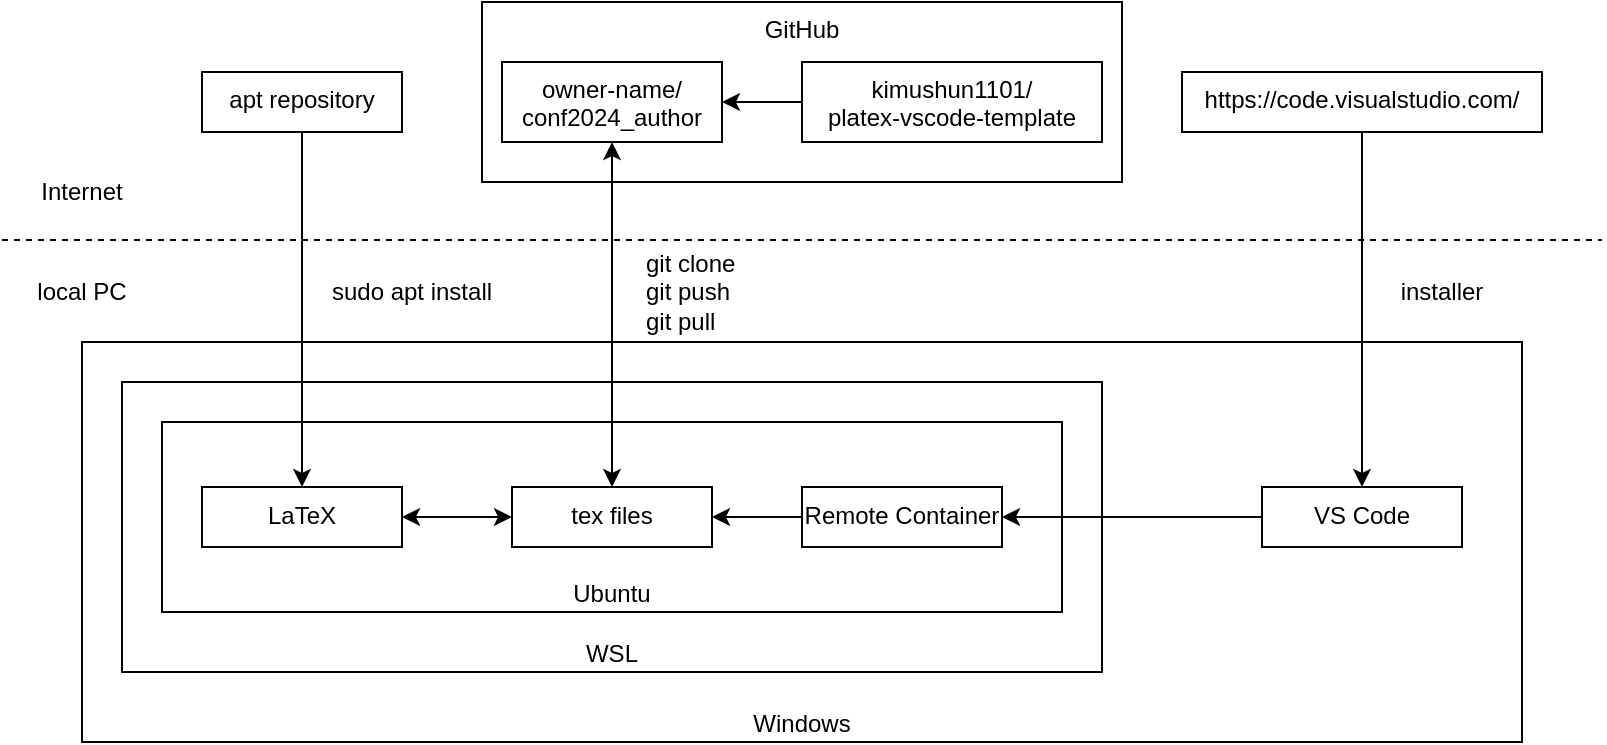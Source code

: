 <mxfile>
    <diagram id="hsaMyhC5TAO768nGAZjx" name="Page-1">
        <mxGraphModel dx="1265" dy="795" grid="1" gridSize="10" guides="1" tooltips="1" connect="1" arrows="1" fold="1" page="1" pageScale="1" pageWidth="1169" pageHeight="827" math="0" shadow="0">
            <root>
                <mxCell id="0"/>
                <mxCell id="1" parent="0"/>
                <mxCell id="2" value="Windows" style="rounded=0;whiteSpace=wrap;html=1;verticalAlign=bottom;" vertex="1" parent="1">
                    <mxGeometry x="120" y="320" width="720" height="200" as="geometry"/>
                </mxCell>
                <mxCell id="3" value="WSL" style="rounded=0;whiteSpace=wrap;html=1;verticalAlign=bottom;" vertex="1" parent="1">
                    <mxGeometry x="140" y="340" width="490" height="145" as="geometry"/>
                </mxCell>
                <mxCell id="4" value="Ubuntu" style="rounded=0;whiteSpace=wrap;html=1;verticalAlign=bottom;" vertex="1" parent="1">
                    <mxGeometry x="160" y="360" width="450" height="95" as="geometry"/>
                </mxCell>
                <mxCell id="5" value="LaTeX" style="rounded=0;whiteSpace=wrap;html=1;verticalAlign=top;" vertex="1" parent="1">
                    <mxGeometry x="180" y="392.5" width="100" height="30" as="geometry"/>
                </mxCell>
                <mxCell id="6" value="tex files" style="rounded=0;whiteSpace=wrap;html=1;verticalAlign=top;" vertex="1" parent="1">
                    <mxGeometry x="335" y="392.5" width="100" height="30" as="geometry"/>
                </mxCell>
                <mxCell id="25" style="edgeStyle=none;html=1;endArrow=classic;endFill=1;" edge="1" parent="1" source="7" target="24">
                    <mxGeometry relative="1" as="geometry"/>
                </mxCell>
                <mxCell id="7" value="VS Code" style="rounded=0;whiteSpace=wrap;html=1;verticalAlign=top;" vertex="1" parent="1">
                    <mxGeometry x="710" y="392.5" width="100" height="30" as="geometry"/>
                </mxCell>
                <mxCell id="12" style="edgeStyle=none;html=1;entryX=0.5;entryY=0;entryDx=0;entryDy=0;" edge="1" parent="1" source="8" target="5">
                    <mxGeometry relative="1" as="geometry"/>
                </mxCell>
                <mxCell id="8" value="apt repository" style="rounded=0;whiteSpace=wrap;html=1;verticalAlign=top;" vertex="1" parent="1">
                    <mxGeometry x="180" y="185" width="100" height="30" as="geometry"/>
                </mxCell>
                <mxCell id="9" value="GitHub" style="rounded=0;whiteSpace=wrap;html=1;verticalAlign=top;" vertex="1" parent="1">
                    <mxGeometry x="320" y="150" width="320" height="90" as="geometry"/>
                </mxCell>
                <mxCell id="14" style="edgeStyle=none;html=1;entryX=0.5;entryY=0;entryDx=0;entryDy=0;endArrow=classic;endFill=1;" edge="1" parent="1" source="11" target="7">
                    <mxGeometry relative="1" as="geometry"/>
                </mxCell>
                <mxCell id="11" value="https://code.visualstudio.com/" style="rounded=0;whiteSpace=wrap;html=1;verticalAlign=top;" vertex="1" parent="1">
                    <mxGeometry x="670" y="185" width="180" height="30" as="geometry"/>
                </mxCell>
                <mxCell id="15" value="" style="endArrow=none;dashed=1;html=1;" edge="1" parent="1">
                    <mxGeometry width="50" height="50" relative="1" as="geometry">
                        <mxPoint x="80" y="269" as="sourcePoint"/>
                        <mxPoint x="880" y="269" as="targetPoint"/>
                    </mxGeometry>
                </mxCell>
                <mxCell id="16" value="Internet" style="text;html=1;strokeColor=none;fillColor=none;align=center;verticalAlign=middle;whiteSpace=wrap;rounded=0;" vertex="1" parent="1">
                    <mxGeometry x="90" y="230" width="60" height="30" as="geometry"/>
                </mxCell>
                <mxCell id="17" value="local PC" style="text;html=1;strokeColor=none;fillColor=none;align=center;verticalAlign=middle;whiteSpace=wrap;rounded=0;" vertex="1" parent="1">
                    <mxGeometry x="90" y="280" width="60" height="30" as="geometry"/>
                </mxCell>
                <mxCell id="20" value="" style="endArrow=classic;startArrow=classic;html=1;entryX=0.5;entryY=1;entryDx=0;entryDy=0;" edge="1" parent="1" source="6" target="23">
                    <mxGeometry width="50" height="50" relative="1" as="geometry">
                        <mxPoint x="290" y="400" as="sourcePoint"/>
                        <mxPoint x="340" y="350" as="targetPoint"/>
                    </mxGeometry>
                </mxCell>
                <mxCell id="21" value="" style="endArrow=classic;startArrow=classic;html=1;entryX=1;entryY=0.5;entryDx=0;entryDy=0;exitX=0;exitY=0.5;exitDx=0;exitDy=0;" edge="1" parent="1" source="6" target="5">
                    <mxGeometry width="50" height="50" relative="1" as="geometry">
                        <mxPoint x="380" y="402.5" as="sourcePoint"/>
                        <mxPoint x="380" y="240" as="targetPoint"/>
                    </mxGeometry>
                </mxCell>
                <mxCell id="27" style="edgeStyle=none;html=1;endArrow=classic;endFill=1;" edge="1" parent="1" source="22" target="23">
                    <mxGeometry relative="1" as="geometry"/>
                </mxCell>
                <mxCell id="22" value="kimushun1101/&lt;br&gt;platex-vscode-template" style="rounded=0;whiteSpace=wrap;html=1;verticalAlign=top;" vertex="1" parent="1">
                    <mxGeometry x="480" y="180" width="150" height="40" as="geometry"/>
                </mxCell>
                <mxCell id="23" value="owner-name/&lt;br&gt;conf2024_author" style="rounded=0;whiteSpace=wrap;html=1;verticalAlign=top;" vertex="1" parent="1">
                    <mxGeometry x="330" y="180" width="110" height="40" as="geometry"/>
                </mxCell>
                <mxCell id="26" style="edgeStyle=none;html=1;entryX=1;entryY=0.5;entryDx=0;entryDy=0;endArrow=classic;endFill=1;" edge="1" parent="1" source="24" target="6">
                    <mxGeometry relative="1" as="geometry"/>
                </mxCell>
                <mxCell id="24" value="Remote Container" style="rounded=0;whiteSpace=wrap;html=1;verticalAlign=top;" vertex="1" parent="1">
                    <mxGeometry x="480" y="392.5" width="100" height="30" as="geometry"/>
                </mxCell>
                <mxCell id="29" value="sudo apt install" style="text;html=1;strokeColor=none;fillColor=none;align=center;verticalAlign=middle;whiteSpace=wrap;rounded=0;" vertex="1" parent="1">
                    <mxGeometry x="240" y="280" width="90" height="30" as="geometry"/>
                </mxCell>
                <mxCell id="30" value="git clone&lt;br&gt;git push&lt;br&gt;git pull" style="text;html=1;strokeColor=none;fillColor=none;align=left;verticalAlign=middle;whiteSpace=wrap;rounded=0;" vertex="1" parent="1">
                    <mxGeometry x="400" y="280" width="60" height="30" as="geometry"/>
                </mxCell>
                <mxCell id="31" value="installer" style="text;html=1;strokeColor=none;fillColor=none;align=center;verticalAlign=middle;whiteSpace=wrap;rounded=0;" vertex="1" parent="1">
                    <mxGeometry x="770" y="280" width="60" height="30" as="geometry"/>
                </mxCell>
            </root>
        </mxGraphModel>
    </diagram>
</mxfile>